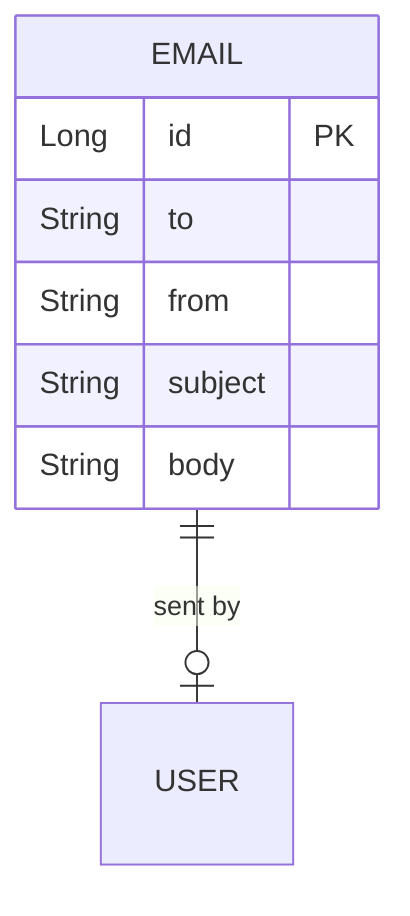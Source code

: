 erDiagram
    EMAIL {
        Long id PK
        String to
        String from
        String subject
        String body
    }
    
    EMAIL ||--o| USER : "sent by"